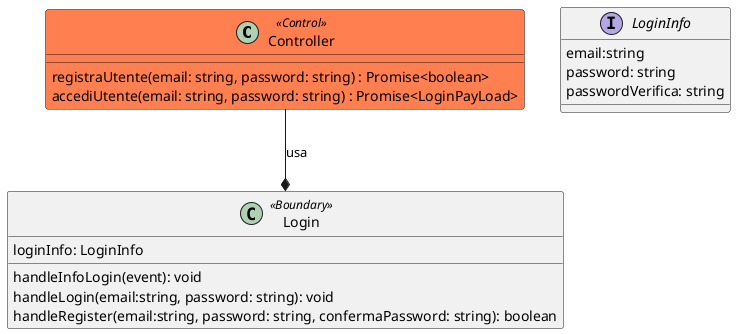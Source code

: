 @startuml login_route

class Controller <<Control>> #coral{
  
  registraUtente(email: string, password: string) : Promise<boolean>
  accediUtente(email: string, password: string) : Promise<LoginPayLoad>

}

class Login<<Boundary>> {
  loginInfo: LoginInfo


  handleInfoLogin(event): void
  handleLogin(email:string, password: string): void
  handleRegister(email:string, password: string, confermaPassword: string): boolean

}

interface LoginInfo {
email:string
password: string
passwordVerifica: string
}





Controller --* Login : usa

@enduml



